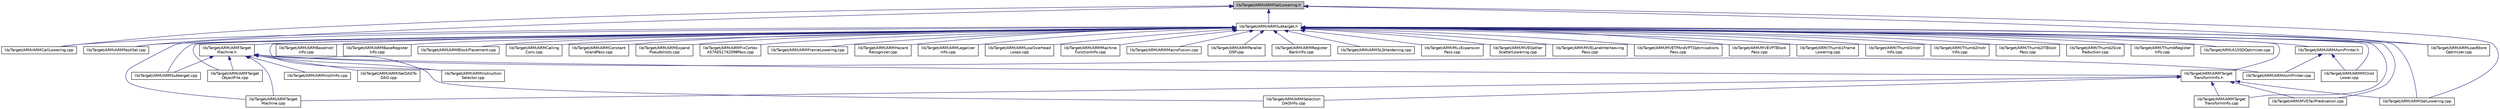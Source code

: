 digraph "lib/Target/ARM/ARMISelLowering.h"
{
 // LATEX_PDF_SIZE
  bgcolor="transparent";
  edge [fontname="Helvetica",fontsize="10",labelfontname="Helvetica",labelfontsize="10"];
  node [fontname="Helvetica",fontsize="10",shape=record];
  Node1 [label="lib/Target/ARM/ARMISelLowering.h",height=0.2,width=0.4,color="black", fillcolor="grey75", style="filled", fontcolor="black",tooltip=" "];
  Node1 -> Node2 [dir="back",color="midnightblue",fontsize="10",style="solid",fontname="Helvetica"];
  Node2 [label="lib/Target/ARM/ARMSubtarget.h",height=0.2,width=0.4,color="black",URL="$ARMSubtarget_8h.html",tooltip=" "];
  Node2 -> Node3 [dir="back",color="midnightblue",fontsize="10",style="solid",fontname="Helvetica"];
  Node3 [label="lib/Target/ARM/A15SDOptimizer.cpp",height=0.2,width=0.4,color="black",URL="$A15SDOptimizer_8cpp.html",tooltip=" "];
  Node2 -> Node4 [dir="back",color="midnightblue",fontsize="10",style="solid",fontname="Helvetica"];
  Node4 [label="lib/Target/ARM/ARMAsmPrinter.h",height=0.2,width=0.4,color="black",URL="$ARMAsmPrinter_8h.html",tooltip=" "];
  Node4 -> Node5 [dir="back",color="midnightblue",fontsize="10",style="solid",fontname="Helvetica"];
  Node5 [label="lib/Target/ARM/ARMAsmPrinter.cpp",height=0.2,width=0.4,color="black",URL="$ARMAsmPrinter_8cpp.html",tooltip=" "];
  Node4 -> Node6 [dir="back",color="midnightblue",fontsize="10",style="solid",fontname="Helvetica"];
  Node6 [label="lib/Target/ARM/ARMMCInst\lLower.cpp",height=0.2,width=0.4,color="black",URL="$ARMMCInstLower_8cpp.html",tooltip=" "];
  Node2 -> Node7 [dir="back",color="midnightblue",fontsize="10",style="solid",fontname="Helvetica"];
  Node7 [label="lib/Target/ARM/ARMTarget\lMachine.h",height=0.2,width=0.4,color="black",URL="$ARMTargetMachine_8h.html",tooltip=" "];
  Node7 -> Node5 [dir="back",color="midnightblue",fontsize="10",style="solid",fontname="Helvetica"];
  Node7 -> Node8 [dir="back",color="midnightblue",fontsize="10",style="solid",fontname="Helvetica"];
  Node8 [label="lib/Target/ARM/ARMInstrInfo.cpp",height=0.2,width=0.4,color="black",URL="$ARMInstrInfo_8cpp.html",tooltip=" "];
  Node7 -> Node9 [dir="back",color="midnightblue",fontsize="10",style="solid",fontname="Helvetica"];
  Node9 [label="lib/Target/ARM/ARMInstruction\lSelector.cpp",height=0.2,width=0.4,color="black",URL="$ARMInstructionSelector_8cpp.html",tooltip=" "];
  Node7 -> Node10 [dir="back",color="midnightblue",fontsize="10",style="solid",fontname="Helvetica"];
  Node10 [label="lib/Target/ARM/ARMISelDAGTo\lDAG.cpp",height=0.2,width=0.4,color="black",URL="$ARMISelDAGToDAG_8cpp.html",tooltip=" "];
  Node7 -> Node11 [dir="back",color="midnightblue",fontsize="10",style="solid",fontname="Helvetica"];
  Node11 [label="lib/Target/ARM/ARMTarget\lTransformInfo.h",height=0.2,width=0.4,color="black",URL="$ARMTargetTransformInfo_8h.html",tooltip=" "];
  Node11 -> Node12 [dir="back",color="midnightblue",fontsize="10",style="solid",fontname="Helvetica"];
  Node12 [label="lib/Target/ARM/ARMISelLowering.cpp",height=0.2,width=0.4,color="black",URL="$ARMISelLowering_8cpp.html",tooltip=" "];
  Node11 -> Node13 [dir="back",color="midnightblue",fontsize="10",style="solid",fontname="Helvetica"];
  Node13 [label="lib/Target/ARM/ARMSelection\lDAGInfo.cpp",height=0.2,width=0.4,color="black",URL="$ARMSelectionDAGInfo_8cpp.html",tooltip=" "];
  Node11 -> Node14 [dir="back",color="midnightblue",fontsize="10",style="solid",fontname="Helvetica"];
  Node14 [label="lib/Target/ARM/ARMTarget\lMachine.cpp",height=0.2,width=0.4,color="black",URL="$ARMTargetMachine_8cpp.html",tooltip=" "];
  Node11 -> Node15 [dir="back",color="midnightblue",fontsize="10",style="solid",fontname="Helvetica"];
  Node15 [label="lib/Target/ARM/ARMTarget\lTransformInfo.cpp",height=0.2,width=0.4,color="black",URL="$ARMTargetTransformInfo_8cpp.html",tooltip=" "];
  Node11 -> Node16 [dir="back",color="midnightblue",fontsize="10",style="solid",fontname="Helvetica"];
  Node16 [label="lib/Target/ARM/MVETailPredication.cpp",height=0.2,width=0.4,color="black",URL="$MVETailPredication_8cpp.html",tooltip=" "];
  Node7 -> Node13 [dir="back",color="midnightblue",fontsize="10",style="solid",fontname="Helvetica"];
  Node7 -> Node17 [dir="back",color="midnightblue",fontsize="10",style="solid",fontname="Helvetica"];
  Node17 [label="lib/Target/ARM/ARMSubtarget.cpp",height=0.2,width=0.4,color="black",URL="$ARMSubtarget_8cpp.html",tooltip=" "];
  Node7 -> Node14 [dir="back",color="midnightblue",fontsize="10",style="solid",fontname="Helvetica"];
  Node7 -> Node18 [dir="back",color="midnightblue",fontsize="10",style="solid",fontname="Helvetica"];
  Node18 [label="lib/Target/ARM/ARMTarget\lObjectFile.cpp",height=0.2,width=0.4,color="black",URL="$ARMTargetObjectFile_8cpp.html",tooltip=" "];
  Node2 -> Node19 [dir="back",color="midnightblue",fontsize="10",style="solid",fontname="Helvetica"];
  Node19 [label="lib/Target/ARM/ARMBaseInstr\lInfo.cpp",height=0.2,width=0.4,color="black",URL="$ARMBaseInstrInfo_8cpp.html",tooltip=" "];
  Node2 -> Node20 [dir="back",color="midnightblue",fontsize="10",style="solid",fontname="Helvetica"];
  Node20 [label="lib/Target/ARM/ARMBaseRegister\lInfo.cpp",height=0.2,width=0.4,color="black",URL="$ARMBaseRegisterInfo_8cpp.html",tooltip=" "];
  Node2 -> Node21 [dir="back",color="midnightblue",fontsize="10",style="solid",fontname="Helvetica"];
  Node21 [label="lib/Target/ARM/ARMBlockPlacement.cpp",height=0.2,width=0.4,color="black",URL="$ARMBlockPlacement_8cpp.html",tooltip=" "];
  Node2 -> Node22 [dir="back",color="midnightblue",fontsize="10",style="solid",fontname="Helvetica"];
  Node22 [label="lib/Target/ARM/ARMCalling\lConv.cpp",height=0.2,width=0.4,color="black",URL="$ARMCallingConv_8cpp.html",tooltip=" "];
  Node2 -> Node23 [dir="back",color="midnightblue",fontsize="10",style="solid",fontname="Helvetica"];
  Node23 [label="lib/Target/ARM/ARMCallLowering.cpp",height=0.2,width=0.4,color="black",URL="$ARMCallLowering_8cpp.html",tooltip=" "];
  Node2 -> Node24 [dir="back",color="midnightblue",fontsize="10",style="solid",fontname="Helvetica"];
  Node24 [label="lib/Target/ARM/ARMConstant\lIslandPass.cpp",height=0.2,width=0.4,color="black",URL="$ARMConstantIslandPass_8cpp.html",tooltip=" "];
  Node2 -> Node25 [dir="back",color="midnightblue",fontsize="10",style="solid",fontname="Helvetica"];
  Node25 [label="lib/Target/ARM/ARMExpand\lPseudoInsts.cpp",height=0.2,width=0.4,color="black",URL="$ARMExpandPseudoInsts_8cpp.html",tooltip=" "];
  Node2 -> Node26 [dir="back",color="midnightblue",fontsize="10",style="solid",fontname="Helvetica"];
  Node26 [label="lib/Target/ARM/ARMFastISel.cpp",height=0.2,width=0.4,color="black",URL="$ARMFastISel_8cpp.html",tooltip=" "];
  Node2 -> Node27 [dir="back",color="midnightblue",fontsize="10",style="solid",fontname="Helvetica"];
  Node27 [label="lib/Target/ARM/ARMFixCortex\lA57AES1742098Pass.cpp",height=0.2,width=0.4,color="black",URL="$ARMFixCortexA57AES1742098Pass_8cpp.html",tooltip=" "];
  Node2 -> Node28 [dir="back",color="midnightblue",fontsize="10",style="solid",fontname="Helvetica"];
  Node28 [label="lib/Target/ARM/ARMFrameLowering.cpp",height=0.2,width=0.4,color="black",URL="$ARMFrameLowering_8cpp.html",tooltip=" "];
  Node2 -> Node29 [dir="back",color="midnightblue",fontsize="10",style="solid",fontname="Helvetica"];
  Node29 [label="lib/Target/ARM/ARMHazard\lRecognizer.cpp",height=0.2,width=0.4,color="black",URL="$ARMHazardRecognizer_8cpp.html",tooltip=" "];
  Node2 -> Node9 [dir="back",color="midnightblue",fontsize="10",style="solid",fontname="Helvetica"];
  Node2 -> Node12 [dir="back",color="midnightblue",fontsize="10",style="solid",fontname="Helvetica"];
  Node2 -> Node11 [dir="back",color="midnightblue",fontsize="10",style="solid",fontname="Helvetica"];
  Node2 -> Node30 [dir="back",color="midnightblue",fontsize="10",style="solid",fontname="Helvetica"];
  Node30 [label="lib/Target/ARM/ARMLegalizer\lInfo.cpp",height=0.2,width=0.4,color="black",URL="$ARMLegalizerInfo_8cpp.html",tooltip=" "];
  Node2 -> Node31 [dir="back",color="midnightblue",fontsize="10",style="solid",fontname="Helvetica"];
  Node31 [label="lib/Target/ARM/ARMLoadStore\lOptimizer.cpp",height=0.2,width=0.4,color="black",URL="$ARMLoadStoreOptimizer_8cpp.html",tooltip=" "];
  Node2 -> Node32 [dir="back",color="midnightblue",fontsize="10",style="solid",fontname="Helvetica"];
  Node32 [label="lib/Target/ARM/ARMLowOverhead\lLoops.cpp",height=0.2,width=0.4,color="black",URL="$ARMLowOverheadLoops_8cpp.html",tooltip=" "];
  Node2 -> Node33 [dir="back",color="midnightblue",fontsize="10",style="solid",fontname="Helvetica"];
  Node33 [label="lib/Target/ARM/ARMMachine\lFunctionInfo.cpp",height=0.2,width=0.4,color="black",URL="$ARMMachineFunctionInfo_8cpp.html",tooltip=" "];
  Node2 -> Node34 [dir="back",color="midnightblue",fontsize="10",style="solid",fontname="Helvetica"];
  Node34 [label="lib/Target/ARM/ARMMacroFusion.cpp",height=0.2,width=0.4,color="black",URL="$ARMMacroFusion_8cpp.html",tooltip=" "];
  Node2 -> Node6 [dir="back",color="midnightblue",fontsize="10",style="solid",fontname="Helvetica"];
  Node2 -> Node35 [dir="back",color="midnightblue",fontsize="10",style="solid",fontname="Helvetica"];
  Node35 [label="lib/Target/ARM/ARMParallel\lDSP.cpp",height=0.2,width=0.4,color="black",URL="$ARMParallelDSP_8cpp.html",tooltip=" "];
  Node2 -> Node36 [dir="back",color="midnightblue",fontsize="10",style="solid",fontname="Helvetica"];
  Node36 [label="lib/Target/ARM/ARMRegister\lBankInfo.cpp",height=0.2,width=0.4,color="black",URL="$ARMRegisterBankInfo_8cpp.html",tooltip=" "];
  Node2 -> Node37 [dir="back",color="midnightblue",fontsize="10",style="solid",fontname="Helvetica"];
  Node37 [label="lib/Target/ARM/ARMSLSHardening.cpp",height=0.2,width=0.4,color="black",URL="$ARMSLSHardening_8cpp.html",tooltip=" "];
  Node2 -> Node17 [dir="back",color="midnightblue",fontsize="10",style="solid",fontname="Helvetica"];
  Node2 -> Node14 [dir="back",color="midnightblue",fontsize="10",style="solid",fontname="Helvetica"];
  Node2 -> Node18 [dir="back",color="midnightblue",fontsize="10",style="solid",fontname="Helvetica"];
  Node2 -> Node15 [dir="back",color="midnightblue",fontsize="10",style="solid",fontname="Helvetica"];
  Node2 -> Node38 [dir="back",color="midnightblue",fontsize="10",style="solid",fontname="Helvetica"];
  Node38 [label="lib/Target/ARM/MLxExpansion\lPass.cpp",height=0.2,width=0.4,color="black",URL="$MLxExpansionPass_8cpp.html",tooltip=" "];
  Node2 -> Node39 [dir="back",color="midnightblue",fontsize="10",style="solid",fontname="Helvetica"];
  Node39 [label="lib/Target/ARM/MVEGather\lScatterLowering.cpp",height=0.2,width=0.4,color="black",URL="$MVEGatherScatterLowering_8cpp.html",tooltip=" "];
  Node2 -> Node40 [dir="back",color="midnightblue",fontsize="10",style="solid",fontname="Helvetica"];
  Node40 [label="lib/Target/ARM/MVELaneInterleaving\lPass.cpp",height=0.2,width=0.4,color="black",URL="$MVELaneInterleavingPass_8cpp.html",tooltip=" "];
  Node2 -> Node16 [dir="back",color="midnightblue",fontsize="10",style="solid",fontname="Helvetica"];
  Node2 -> Node41 [dir="back",color="midnightblue",fontsize="10",style="solid",fontname="Helvetica"];
  Node41 [label="lib/Target/ARM/MVETPAndVPTOptimisations\lPass.cpp",height=0.2,width=0.4,color="black",URL="$MVETPAndVPTOptimisationsPass_8cpp.html",tooltip=" "];
  Node2 -> Node42 [dir="back",color="midnightblue",fontsize="10",style="solid",fontname="Helvetica"];
  Node42 [label="lib/Target/ARM/MVEVPTBlock\lPass.cpp",height=0.2,width=0.4,color="black",URL="$MVEVPTBlockPass_8cpp.html",tooltip=" "];
  Node2 -> Node43 [dir="back",color="midnightblue",fontsize="10",style="solid",fontname="Helvetica"];
  Node43 [label="lib/Target/ARM/Thumb1Frame\lLowering.cpp",height=0.2,width=0.4,color="black",URL="$Thumb1FrameLowering_8cpp.html",tooltip=" "];
  Node2 -> Node44 [dir="back",color="midnightblue",fontsize="10",style="solid",fontname="Helvetica"];
  Node44 [label="lib/Target/ARM/Thumb1Instr\lInfo.cpp",height=0.2,width=0.4,color="black",URL="$Thumb1InstrInfo_8cpp.html",tooltip=" "];
  Node2 -> Node45 [dir="back",color="midnightblue",fontsize="10",style="solid",fontname="Helvetica"];
  Node45 [label="lib/Target/ARM/Thumb2Instr\lInfo.cpp",height=0.2,width=0.4,color="black",URL="$Thumb2InstrInfo_8cpp.html",tooltip=" "];
  Node2 -> Node46 [dir="back",color="midnightblue",fontsize="10",style="solid",fontname="Helvetica"];
  Node46 [label="lib/Target/ARM/Thumb2ITBlock\lPass.cpp",height=0.2,width=0.4,color="black",URL="$Thumb2ITBlockPass_8cpp.html",tooltip=" "];
  Node2 -> Node47 [dir="back",color="midnightblue",fontsize="10",style="solid",fontname="Helvetica"];
  Node47 [label="lib/Target/ARM/Thumb2Size\lReduction.cpp",height=0.2,width=0.4,color="black",URL="$Thumb2SizeReduction_8cpp.html",tooltip=" "];
  Node2 -> Node48 [dir="back",color="midnightblue",fontsize="10",style="solid",fontname="Helvetica"];
  Node48 [label="lib/Target/ARM/ThumbRegister\lInfo.cpp",height=0.2,width=0.4,color="black",URL="$ThumbRegisterInfo_8cpp.html",tooltip=" "];
  Node1 -> Node23 [dir="back",color="midnightblue",fontsize="10",style="solid",fontname="Helvetica"];
  Node1 -> Node26 [dir="back",color="midnightblue",fontsize="10",style="solid",fontname="Helvetica"];
  Node1 -> Node12 [dir="back",color="midnightblue",fontsize="10",style="solid",fontname="Helvetica"];
  Node1 -> Node31 [dir="back",color="midnightblue",fontsize="10",style="solid",fontname="Helvetica"];
}
